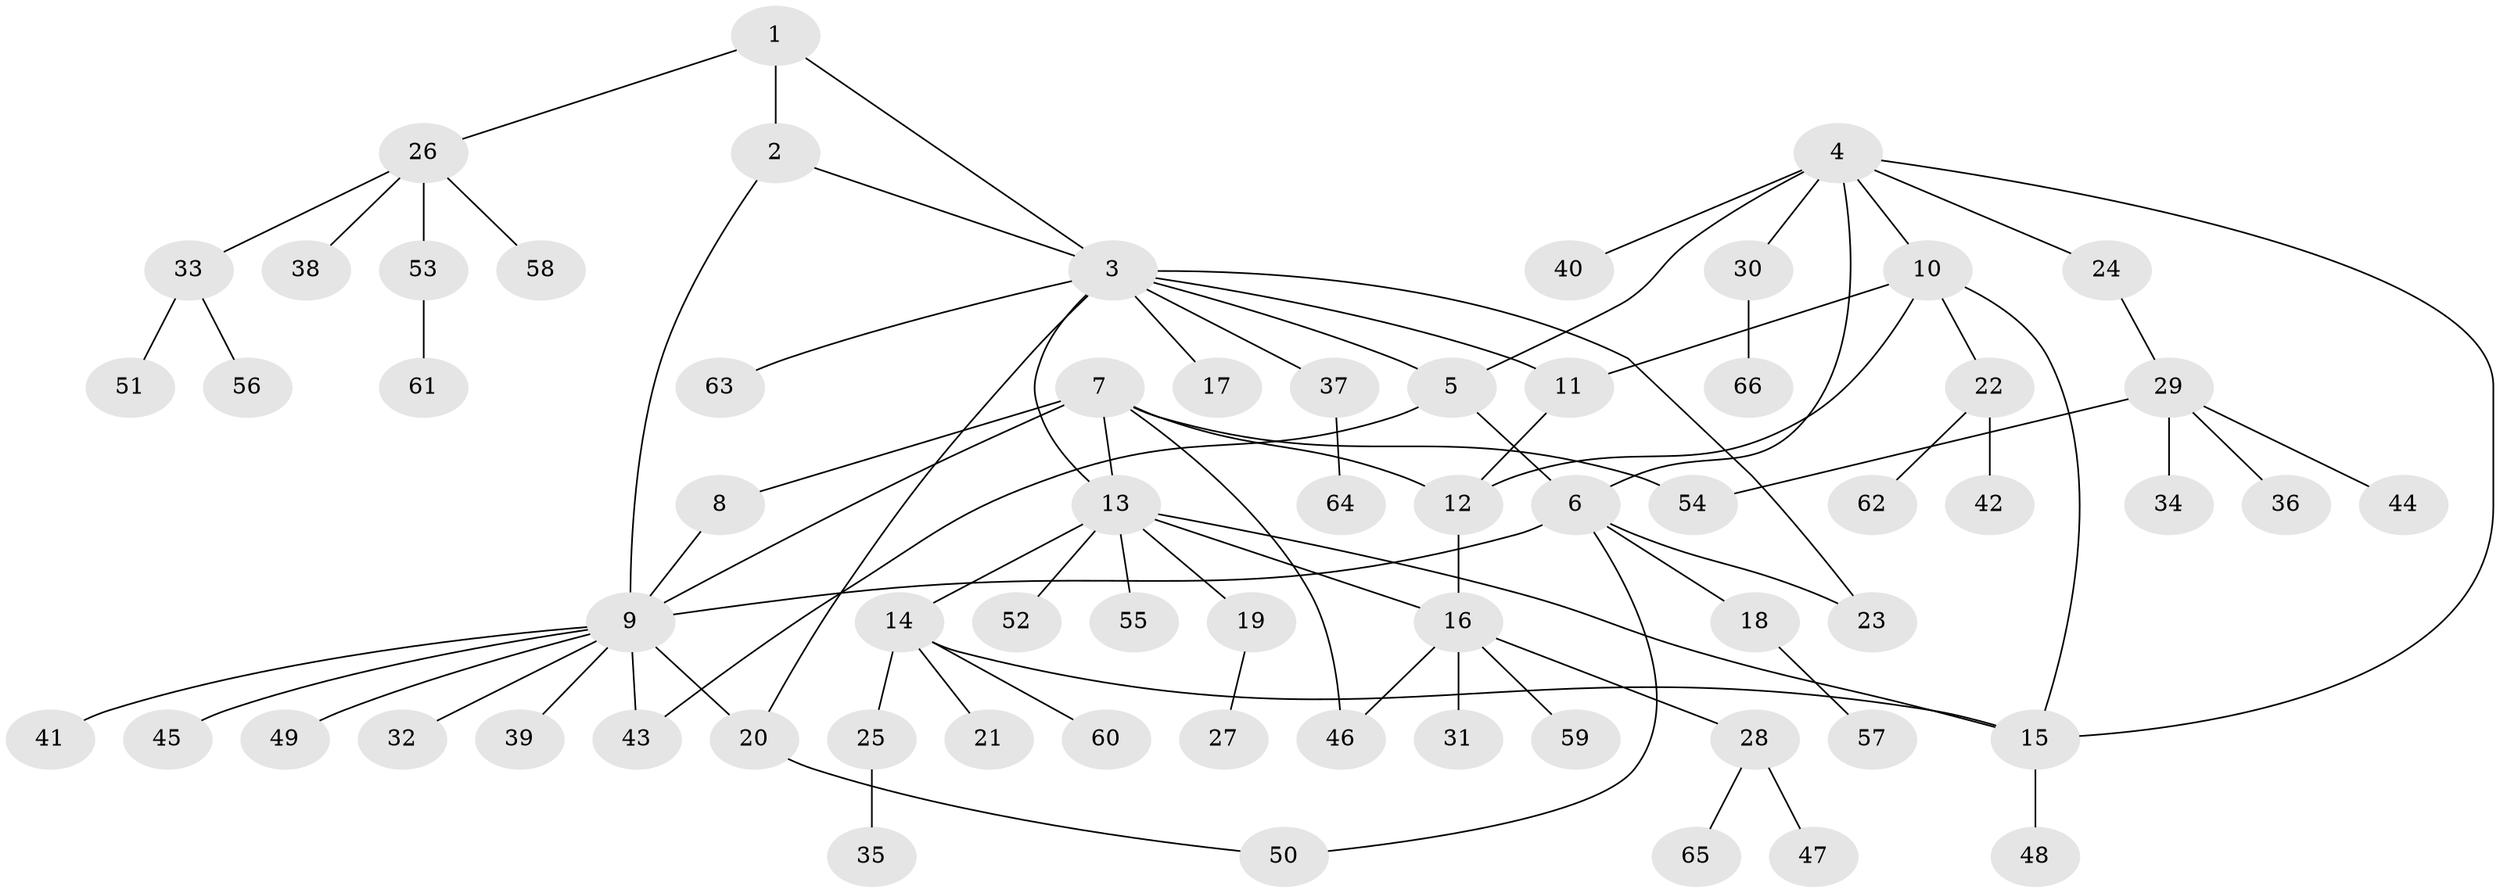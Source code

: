// coarse degree distribution, {6: 0.022222222222222223, 11: 0.022222222222222223, 10: 0.022222222222222223, 8: 0.022222222222222223, 5: 0.08888888888888889, 4: 0.08888888888888889, 7: 0.022222222222222223, 1: 0.5555555555555556, 3: 0.022222222222222223, 2: 0.13333333333333333}
// Generated by graph-tools (version 1.1) at 2025/42/03/06/25 10:42:14]
// undirected, 66 vertices, 83 edges
graph export_dot {
graph [start="1"]
  node [color=gray90,style=filled];
  1;
  2;
  3;
  4;
  5;
  6;
  7;
  8;
  9;
  10;
  11;
  12;
  13;
  14;
  15;
  16;
  17;
  18;
  19;
  20;
  21;
  22;
  23;
  24;
  25;
  26;
  27;
  28;
  29;
  30;
  31;
  32;
  33;
  34;
  35;
  36;
  37;
  38;
  39;
  40;
  41;
  42;
  43;
  44;
  45;
  46;
  47;
  48;
  49;
  50;
  51;
  52;
  53;
  54;
  55;
  56;
  57;
  58;
  59;
  60;
  61;
  62;
  63;
  64;
  65;
  66;
  1 -- 2;
  1 -- 3;
  1 -- 26;
  2 -- 3;
  2 -- 9;
  3 -- 5;
  3 -- 11;
  3 -- 13;
  3 -- 17;
  3 -- 20;
  3 -- 23;
  3 -- 37;
  3 -- 63;
  4 -- 5;
  4 -- 6;
  4 -- 10;
  4 -- 15;
  4 -- 24;
  4 -- 30;
  4 -- 40;
  5 -- 6;
  5 -- 43;
  6 -- 9;
  6 -- 18;
  6 -- 23;
  6 -- 50;
  7 -- 8;
  7 -- 9;
  7 -- 12;
  7 -- 13;
  7 -- 46;
  7 -- 54;
  8 -- 9;
  9 -- 20;
  9 -- 32;
  9 -- 39;
  9 -- 41;
  9 -- 43;
  9 -- 45;
  9 -- 49;
  10 -- 11;
  10 -- 12;
  10 -- 15;
  10 -- 22;
  11 -- 12;
  12 -- 16;
  13 -- 14;
  13 -- 15;
  13 -- 16;
  13 -- 19;
  13 -- 52;
  13 -- 55;
  14 -- 15;
  14 -- 21;
  14 -- 25;
  14 -- 60;
  15 -- 48;
  16 -- 28;
  16 -- 31;
  16 -- 46;
  16 -- 59;
  18 -- 57;
  19 -- 27;
  20 -- 50;
  22 -- 42;
  22 -- 62;
  24 -- 29;
  25 -- 35;
  26 -- 33;
  26 -- 38;
  26 -- 53;
  26 -- 58;
  28 -- 47;
  28 -- 65;
  29 -- 34;
  29 -- 36;
  29 -- 44;
  29 -- 54;
  30 -- 66;
  33 -- 51;
  33 -- 56;
  37 -- 64;
  53 -- 61;
}
